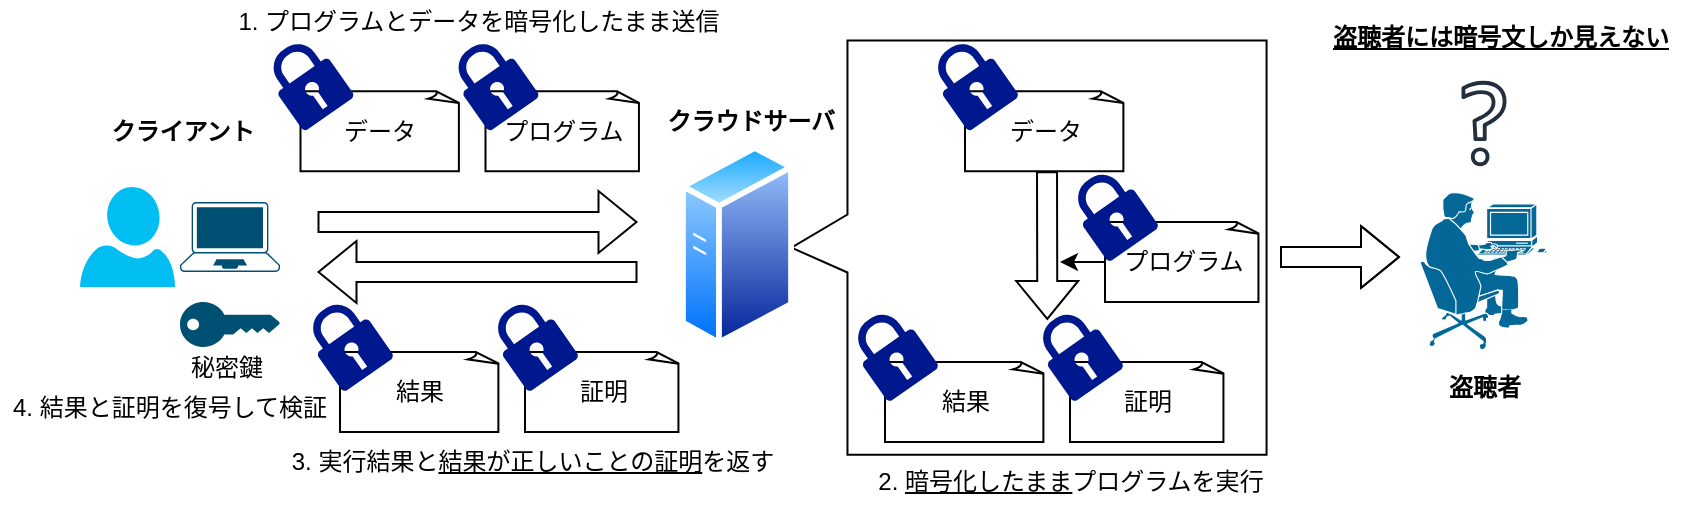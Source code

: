 <mxfile version="16.5.1" type="device"><diagram id="Ruf7PfQIGV9CmC4R4cWs" name="Page-1"><mxGraphModel dx="760" dy="707" grid="1" gridSize="10" guides="1" tooltips="1" connect="1" arrows="1" fold="1" page="1" pageScale="1" pageWidth="850" pageHeight="1100" math="0" shadow="0"><root><mxCell id="0"/><mxCell id="1" parent="0"/><mxCell id="wsda9tACc5gBGP4ZL-H9-1" value="" style="points=[[0.13,0.02,0],[0.5,0,0],[0.87,0.02,0],[0.885,0.4,0],[0.985,0.985,0],[0.5,1,0],[0.015,0.985,0],[0.115,0.4,0]];verticalLabelPosition=bottom;sketch=0;html=1;verticalAlign=top;aspect=fixed;align=center;pointerEvents=1;shape=mxgraph.cisco19.laptop;fillColor=#005073;strokeColor=none;" vertex="1" parent="1"><mxGeometry x="190" y="410" width="50" height="35" as="geometry"/></mxCell><mxCell id="wsda9tACc5gBGP4ZL-H9-3" value="&lt;b&gt;クライアント&lt;/b&gt;" style="text;html=1;align=center;verticalAlign=middle;resizable=0;points=[];autosize=1;strokeColor=none;fillColor=none;" vertex="1" parent="1"><mxGeometry x="145.6" y="364.67" width="90" height="20" as="geometry"/></mxCell><mxCell id="wsda9tACc5gBGP4ZL-H9-4" value="&lt;b&gt;クラウドサーバ&lt;/b&gt;" style="text;html=1;align=center;verticalAlign=middle;resizable=0;points=[];autosize=1;strokeColor=none;fillColor=none;" vertex="1" parent="1"><mxGeometry x="425" y="360" width="100" height="20" as="geometry"/></mxCell><mxCell id="wsda9tACc5gBGP4ZL-H9-5" value="" style="shape=flexArrow;endArrow=classic;html=1;rounded=0;" edge="1" parent="1"><mxGeometry width="50" height="50" relative="1" as="geometry"><mxPoint x="258.75" y="420" as="sourcePoint"/><mxPoint x="418.75" y="420" as="targetPoint"/></mxGeometry></mxCell><mxCell id="wsda9tACc5gBGP4ZL-H9-7" value="データ" style="whiteSpace=wrap;html=1;shape=mxgraph.basic.document" vertex="1" parent="1"><mxGeometry x="250.25" y="354.67" width="80" height="40" as="geometry"/></mxCell><mxCell id="wsda9tACc5gBGP4ZL-H9-8" value="" style="points=[[0,0.5,0],[0.24,0,0],[0.5,0.28,0],[0.995,0.475,0],[0.5,0.72,0],[0.24,1,0]];verticalLabelPosition=bottom;sketch=0;html=1;verticalAlign=top;aspect=fixed;align=center;pointerEvents=1;shape=mxgraph.cisco19.key;fillColor=#005073;strokeColor=none;" vertex="1" parent="1"><mxGeometry x="190" y="460" width="50" height="22.5" as="geometry"/></mxCell><mxCell id="wsda9tACc5gBGP4ZL-H9-10" value="" style="sketch=0;aspect=fixed;pointerEvents=1;shadow=0;dashed=0;html=1;strokeColor=none;labelPosition=center;verticalLabelPosition=bottom;verticalAlign=top;align=center;fillColor=#00188D;shape=mxgraph.mscae.enterprise.lock;rotation=-35;" vertex="1" parent="1"><mxGeometry x="237.75" y="329.67" width="31.2" height="40" as="geometry"/></mxCell><mxCell id="wsda9tACc5gBGP4ZL-H9-11" value="1. プログラムとデータを暗号化したまま送信" style="text;html=1;align=center;verticalAlign=middle;resizable=0;points=[];autosize=1;strokeColor=none;fillColor=none;" vertex="1" parent="1"><mxGeometry x="209" y="309.67" width="260" height="20" as="geometry"/></mxCell><mxCell id="wsda9tACc5gBGP4ZL-H9-12" value="" style="verticalLabelPosition=bottom;html=1;verticalAlign=top;align=center;strokeColor=none;fillColor=#00BEF2;shape=mxgraph.azure.user;" vertex="1" parent="1"><mxGeometry x="140" y="402.5" width="47.5" height="50" as="geometry"/></mxCell><mxCell id="wsda9tACc5gBGP4ZL-H9-13" value="秘密鍵" style="text;html=1;align=center;verticalAlign=middle;resizable=0;points=[];autosize=1;strokeColor=none;fillColor=none;" vertex="1" parent="1"><mxGeometry x="187.5" y="482.5" width="50" height="20" as="geometry"/></mxCell><mxCell id="wsda9tACc5gBGP4ZL-H9-14" value="" style="shape=callout;whiteSpace=wrap;html=1;perimeter=calloutPerimeter;rotation=90;size=28;position=0.42;base=29;" vertex="1" parent="1"><mxGeometry x="510.94" y="314.06" width="207.14" height="237.54" as="geometry"/></mxCell><mxCell id="wsda9tACc5gBGP4ZL-H9-15" value="2. &lt;u&gt;暗号化したまま&lt;/u&gt;プログラムを実行" style="text;html=1;align=center;verticalAlign=middle;resizable=0;points=[];autosize=1;strokeColor=none;fillColor=none;" vertex="1" parent="1"><mxGeometry x="530" y="540" width="210" height="20" as="geometry"/></mxCell><mxCell id="wsda9tACc5gBGP4ZL-H9-24" value="" style="shape=flexArrow;endArrow=classic;html=1;rounded=0;exitX=0.5;exitY=1;exitDx=0;exitDy=0;exitPerimeter=0;entryX=0.308;entryY=0.004;entryDx=0;entryDy=0;entryPerimeter=0;" edge="1" parent="1"><mxGeometry width="50" height="50" relative="1" as="geometry"><mxPoint x="623.51" y="394.67" as="sourcePoint"/><mxPoint x="623.651" y="468.98" as="targetPoint"/></mxGeometry></mxCell><mxCell id="wsda9tACc5gBGP4ZL-H9-26" value="3. 実行結果と&lt;u&gt;結果が正しいことの証明&lt;/u&gt;を返す" style="text;html=1;align=center;verticalAlign=middle;resizable=0;points=[];autosize=1;strokeColor=none;fillColor=none;" vertex="1" parent="1"><mxGeometry x="235.6" y="530" width="260" height="20" as="geometry"/></mxCell><mxCell id="wsda9tACc5gBGP4ZL-H9-31" value="" style="shape=flexArrow;endArrow=classic;html=1;rounded=0;" edge="1" parent="1"><mxGeometry width="50" height="50" relative="1" as="geometry"><mxPoint x="418.75" y="445" as="sourcePoint"/><mxPoint x="258.75" y="445" as="targetPoint"/></mxGeometry></mxCell><mxCell id="wsda9tACc5gBGP4ZL-H9-32" value="4. 結果と証明を復号して検証" style="text;html=1;strokeColor=none;fillColor=none;align=center;verticalAlign=middle;whiteSpace=wrap;rounded=0;" vertex="1" parent="1"><mxGeometry x="100" y="495" width="170" height="35" as="geometry"/></mxCell><mxCell id="wsda9tACc5gBGP4ZL-H9-33" value="" style="shape=flexArrow;endArrow=classic;html=1;rounded=0;" edge="1" parent="1"><mxGeometry width="50" height="50" relative="1" as="geometry"><mxPoint x="740" y="437.5" as="sourcePoint"/><mxPoint x="800" y="437.5" as="targetPoint"/><Array as="points"><mxPoint x="770" y="437.5"/><mxPoint x="780" y="437.5"/></Array></mxGeometry></mxCell><mxCell id="wsda9tACc5gBGP4ZL-H9-35" value="" style="aspect=fixed;perimeter=ellipsePerimeter;html=1;align=center;shadow=0;dashed=0;spacingTop=3;image;image=img/lib/active_directory/generic_server.svg;" vertex="1" parent="1"><mxGeometry x="440" y="380.71" width="57" height="101.79" as="geometry"/></mxCell><mxCell id="wsda9tACc5gBGP4ZL-H9-36" value="" style="shape=mxgraph.cisco.people.pc_man;html=1;pointerEvents=1;dashed=0;fillColor=#036897;strokeColor=#ffffff;strokeWidth=2;verticalLabelPosition=bottom;verticalAlign=top;align=center;outlineConnect=0;" vertex="1" parent="1"><mxGeometry x="810" y="404.67" width="64" height="80" as="geometry"/></mxCell><mxCell id="wsda9tACc5gBGP4ZL-H9-37" value="" style="sketch=0;outlineConnect=0;fontColor=#232F3E;gradientColor=none;fillColor=#232F3D;strokeColor=none;dashed=0;verticalLabelPosition=bottom;verticalAlign=top;align=center;html=1;fontSize=12;fontStyle=0;aspect=fixed;pointerEvents=1;shape=mxgraph.aws4.question;" vertex="1" parent="1"><mxGeometry x="830.75" y="349.37" width="22.5" height="42.8" as="geometry"/></mxCell><mxCell id="wsda9tACc5gBGP4ZL-H9-38" value="&lt;b&gt;盗聴者&lt;/b&gt;" style="text;html=1;align=center;verticalAlign=middle;resizable=0;points=[];autosize=1;strokeColor=none;fillColor=none;" vertex="1" parent="1"><mxGeometry x="817" y="492.5" width="50" height="20" as="geometry"/></mxCell><mxCell id="wsda9tACc5gBGP4ZL-H9-39" value="&lt;b&gt;&lt;u&gt;盗聴者には暗号文しか見えない&lt;/u&gt;&lt;/b&gt;" style="text;html=1;align=center;verticalAlign=middle;resizable=0;points=[];autosize=1;strokeColor=none;fillColor=none;" vertex="1" parent="1"><mxGeometry x="760" y="317.5" width="180" height="20" as="geometry"/></mxCell><mxCell id="wsda9tACc5gBGP4ZL-H9-44" value="プログラム" style="whiteSpace=wrap;html=1;shape=mxgraph.basic.document" vertex="1" parent="1"><mxGeometry x="342.75" y="354.67" width="77.5" height="40" as="geometry"/></mxCell><mxCell id="wsda9tACc5gBGP4ZL-H9-45" value="" style="sketch=0;aspect=fixed;pointerEvents=1;shadow=0;dashed=0;html=1;strokeColor=none;labelPosition=center;verticalLabelPosition=bottom;verticalAlign=top;align=center;fillColor=#00188D;shape=mxgraph.mscae.enterprise.lock;rotation=-35;" vertex="1" parent="1"><mxGeometry x="330.25" y="329.67" width="31.2" height="40" as="geometry"/></mxCell><mxCell id="wsda9tACc5gBGP4ZL-H9-46" value="結果" style="whiteSpace=wrap;html=1;shape=mxgraph.basic.document" vertex="1" parent="1"><mxGeometry x="270" y="485" width="80" height="40" as="geometry"/></mxCell><mxCell id="wsda9tACc5gBGP4ZL-H9-47" value="" style="sketch=0;aspect=fixed;pointerEvents=1;shadow=0;dashed=0;html=1;strokeColor=none;labelPosition=center;verticalLabelPosition=bottom;verticalAlign=top;align=center;fillColor=#00188D;shape=mxgraph.mscae.enterprise.lock;rotation=-35;" vertex="1" parent="1"><mxGeometry x="257.5" y="460" width="31.2" height="40" as="geometry"/></mxCell><mxCell id="wsda9tACc5gBGP4ZL-H9-48" value="証明" style="whiteSpace=wrap;html=1;shape=mxgraph.basic.document" vertex="1" parent="1"><mxGeometry x="362.5" y="485" width="77.5" height="40" as="geometry"/></mxCell><mxCell id="wsda9tACc5gBGP4ZL-H9-49" value="" style="sketch=0;aspect=fixed;pointerEvents=1;shadow=0;dashed=0;html=1;strokeColor=none;labelPosition=center;verticalLabelPosition=bottom;verticalAlign=top;align=center;fillColor=#00188D;shape=mxgraph.mscae.enterprise.lock;rotation=-35;" vertex="1" parent="1"><mxGeometry x="350" y="460" width="31.2" height="40" as="geometry"/></mxCell><mxCell id="wsda9tACc5gBGP4ZL-H9-50" value="データ" style="whiteSpace=wrap;html=1;shape=mxgraph.basic.document" vertex="1" parent="1"><mxGeometry x="582.5" y="354.67" width="80" height="40" as="geometry"/></mxCell><mxCell id="wsda9tACc5gBGP4ZL-H9-51" value="" style="sketch=0;aspect=fixed;pointerEvents=1;shadow=0;dashed=0;html=1;strokeColor=none;labelPosition=center;verticalLabelPosition=bottom;verticalAlign=top;align=center;fillColor=#00188D;shape=mxgraph.mscae.enterprise.lock;rotation=-35;" vertex="1" parent="1"><mxGeometry x="570" y="329.67" width="31.2" height="40" as="geometry"/></mxCell><mxCell id="wsda9tACc5gBGP4ZL-H9-56" value="結果" style="whiteSpace=wrap;html=1;shape=mxgraph.basic.document" vertex="1" parent="1"><mxGeometry x="542.5" y="490" width="80" height="40" as="geometry"/></mxCell><mxCell id="wsda9tACc5gBGP4ZL-H9-57" value="" style="sketch=0;aspect=fixed;pointerEvents=1;shadow=0;dashed=0;html=1;strokeColor=none;labelPosition=center;verticalLabelPosition=bottom;verticalAlign=top;align=center;fillColor=#00188D;shape=mxgraph.mscae.enterprise.lock;rotation=-35;" vertex="1" parent="1"><mxGeometry x="530" y="465" width="31.2" height="40" as="geometry"/></mxCell><mxCell id="wsda9tACc5gBGP4ZL-H9-58" value="証明" style="whiteSpace=wrap;html=1;shape=mxgraph.basic.document" vertex="1" parent="1"><mxGeometry x="635" y="490" width="77.5" height="40" as="geometry"/></mxCell><mxCell id="wsda9tACc5gBGP4ZL-H9-59" value="" style="sketch=0;aspect=fixed;pointerEvents=1;shadow=0;dashed=0;html=1;strokeColor=none;labelPosition=center;verticalLabelPosition=bottom;verticalAlign=top;align=center;fillColor=#00188D;shape=mxgraph.mscae.enterprise.lock;rotation=-35;" vertex="1" parent="1"><mxGeometry x="622.5" y="465" width="31.2" height="40" as="geometry"/></mxCell><mxCell id="wsda9tACc5gBGP4ZL-H9-60" value="プログラム" style="whiteSpace=wrap;html=1;shape=mxgraph.basic.document" vertex="1" parent="1"><mxGeometry x="652.5" y="420" width="77.5" height="40" as="geometry"/></mxCell><mxCell id="wsda9tACc5gBGP4ZL-H9-61" value="" style="sketch=0;aspect=fixed;pointerEvents=1;shadow=0;dashed=0;html=1;strokeColor=none;labelPosition=center;verticalLabelPosition=bottom;verticalAlign=top;align=center;fillColor=#00188D;shape=mxgraph.mscae.enterprise.lock;rotation=-35;" vertex="1" parent="1"><mxGeometry x="640" y="395" width="31.2" height="40" as="geometry"/></mxCell><mxCell id="wsda9tACc5gBGP4ZL-H9-62" value="" style="endArrow=classic;html=1;rounded=0;exitX=0;exitY=0.5;exitDx=0;exitDy=0;exitPerimeter=0;" edge="1" parent="1" source="wsda9tACc5gBGP4ZL-H9-60"><mxGeometry width="50" height="50" relative="1" as="geometry"><mxPoint x="510" y="420" as="sourcePoint"/><mxPoint x="630" y="440" as="targetPoint"/></mxGeometry></mxCell></root></mxGraphModel></diagram></mxfile>
